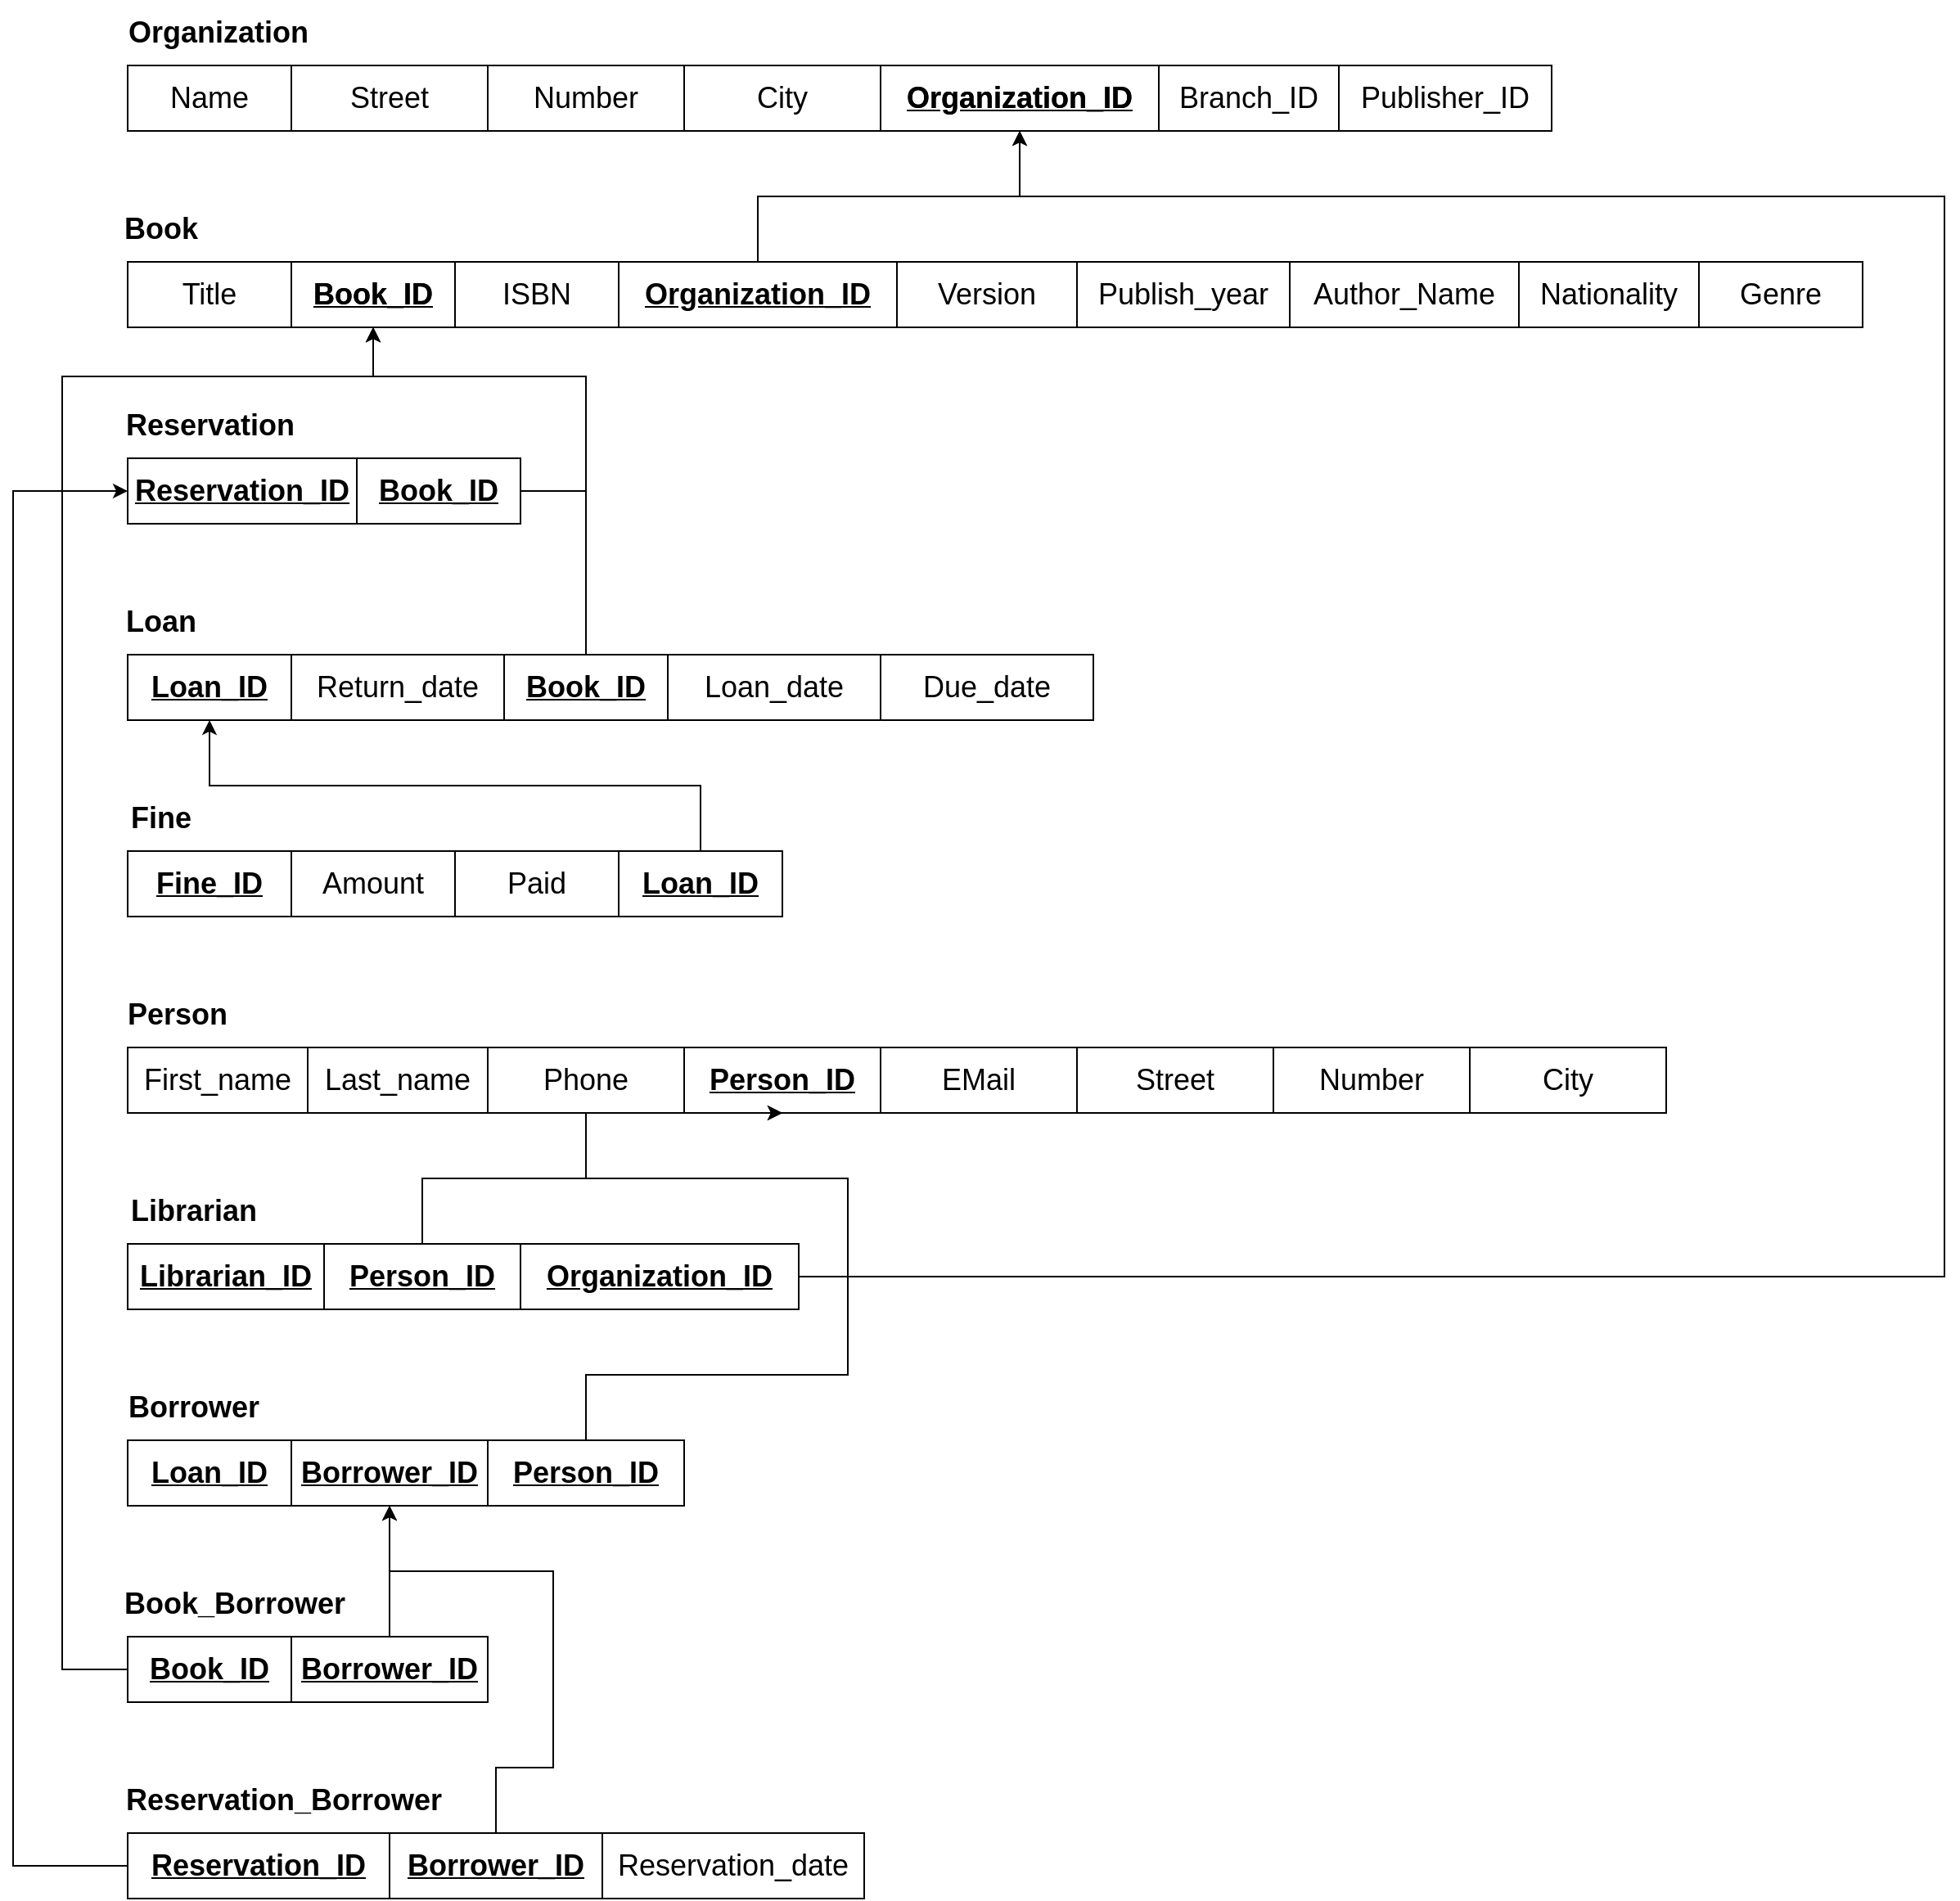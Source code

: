 <mxfile version="20.3.0" type="device"><diagram id="R2lEEEUBdFMjLlhIrx00" name="Page-1"><mxGraphModel dx="2302" dy="1225" grid="1" gridSize="10" guides="1" tooltips="1" connect="1" arrows="1" fold="1" page="1" pageScale="1" pageWidth="850" pageHeight="1100" math="0" shadow="0" extFonts="Permanent Marker^https://fonts.googleapis.com/css?family=Permanent+Marker"><root><mxCell id="0"/><mxCell id="1" parent="0"/><mxCell id="3N9pXRzrCpbUJ6rccx5e-1" value="Organization" style="text;strokeColor=none;fillColor=none;html=1;fontSize=18;fontStyle=1;verticalAlign=middle;align=center;" parent="1" vertex="1"><mxGeometry x="130" y="120" width="90" height="40" as="geometry"/></mxCell><mxCell id="3N9pXRzrCpbUJ6rccx5e-2" value="Book" style="text;strokeColor=none;fillColor=none;html=1;fontSize=18;fontStyle=1;verticalAlign=middle;align=center;" parent="1" vertex="1"><mxGeometry x="100" y="240" width="80" height="40" as="geometry"/></mxCell><mxCell id="3N9pXRzrCpbUJ6rccx5e-7" value="Person" style="text;strokeColor=none;fillColor=none;html=1;fontSize=18;fontStyle=1;verticalAlign=middle;align=center;" parent="1" vertex="1"><mxGeometry x="100" y="720" width="100" height="40" as="geometry"/></mxCell><mxCell id="3N9pXRzrCpbUJ6rccx5e-9" value="Reservation" style="text;strokeColor=none;fillColor=none;html=1;fontSize=18;fontStyle=1;verticalAlign=middle;align=center;" parent="1" vertex="1"><mxGeometry x="120" y="360" width="100" height="40" as="geometry"/></mxCell><mxCell id="3N9pXRzrCpbUJ6rccx5e-10" value="Loan" style="text;strokeColor=none;fillColor=none;html=1;fontSize=18;fontStyle=1;verticalAlign=middle;align=center;" parent="1" vertex="1"><mxGeometry x="90" y="480" width="100" height="40" as="geometry"/></mxCell><mxCell id="3N9pXRzrCpbUJ6rccx5e-11" value="Fine" style="text;strokeColor=none;fillColor=none;html=1;fontSize=18;fontStyle=1;verticalAlign=middle;align=center;" parent="1" vertex="1"><mxGeometry x="90" y="600" width="100" height="40" as="geometry"/></mxCell><mxCell id="3N9pXRzrCpbUJ6rccx5e-167" value="Name" style="whiteSpace=wrap;html=1;align=center;strokeColor=default;fontSize=18;fillColor=none;" parent="1" vertex="1"><mxGeometry x="120" y="160" width="100" height="40" as="geometry"/></mxCell><mxCell id="3N9pXRzrCpbUJ6rccx5e-168" value="Title" style="whiteSpace=wrap;html=1;align=center;strokeColor=default;fontSize=18;fillColor=none;" parent="1" vertex="1"><mxGeometry x="120" y="280" width="100" height="40" as="geometry"/></mxCell><mxCell id="3N9pXRzrCpbUJ6rccx5e-175" value="Reservation_ID" style="whiteSpace=wrap;html=1;align=center;strokeColor=default;fontSize=18;fillColor=none;fontStyle=5" parent="1" vertex="1"><mxGeometry x="120" y="400" width="140" height="40" as="geometry"/></mxCell><mxCell id="3N9pXRzrCpbUJ6rccx5e-176" value="Loan_ID" style="whiteSpace=wrap;html=1;align=center;strokeColor=default;fontSize=18;fillColor=none;fontStyle=5" parent="1" vertex="1"><mxGeometry x="120" y="520" width="100" height="40" as="geometry"/></mxCell><mxCell id="3N9pXRzrCpbUJ6rccx5e-177" value="Fine_ID" style="whiteSpace=wrap;html=1;align=center;strokeColor=default;fontSize=18;fillColor=none;fontStyle=5" parent="1" vertex="1"><mxGeometry x="120" y="640" width="100" height="40" as="geometry"/></mxCell><mxCell id="3N9pXRzrCpbUJ6rccx5e-178" value="Genre" style="whiteSpace=wrap;html=1;align=center;strokeColor=default;fontSize=18;fillColor=none;" parent="1" vertex="1"><mxGeometry x="1080" y="280" width="100" height="40" as="geometry"/></mxCell><mxCell id="3N9pXRzrCpbUJ6rccx5e-180" value="Phone" style="whiteSpace=wrap;html=1;align=center;strokeColor=default;fontSize=18;fillColor=none;" parent="1" vertex="1"><mxGeometry x="340" y="760" width="120" height="40" as="geometry"/></mxCell><mxCell id="3N9pXRzrCpbUJ6rccx5e-181" value="&lt;b&gt;Person_ID&lt;/b&gt;" style="whiteSpace=wrap;html=1;align=center;strokeColor=default;fontSize=18;fillColor=none;fontStyle=4" parent="1" vertex="1"><mxGeometry x="460" y="760" width="120" height="40" as="geometry"/></mxCell><mxCell id="3N9pXRzrCpbUJ6rccx5e-182" value="EMail" style="whiteSpace=wrap;html=1;align=center;strokeColor=default;fontSize=18;fillColor=none;" parent="1" vertex="1"><mxGeometry x="580" y="760" width="120" height="40" as="geometry"/></mxCell><mxCell id="3N9pXRzrCpbUJ6rccx5e-191" value="&lt;b&gt;Organization_ID&lt;/b&gt;" style="whiteSpace=wrap;html=1;align=center;strokeColor=default;fontSize=18;fillColor=none;" parent="1" vertex="1"><mxGeometry x="580" y="160" width="170" height="40" as="geometry"/></mxCell><mxCell id="3N9pXRzrCpbUJ6rccx5e-192" value="Branch_ID" style="whiteSpace=wrap;html=1;align=center;strokeColor=default;fontSize=18;fillColor=none;" parent="1" vertex="1"><mxGeometry x="750" y="160" width="110" height="40" as="geometry"/></mxCell><mxCell id="3N9pXRzrCpbUJ6rccx5e-193" value="Publisher_ID" style="whiteSpace=wrap;html=1;align=center;strokeColor=default;fontSize=18;fillColor=none;" parent="1" vertex="1"><mxGeometry x="860" y="160" width="130" height="40" as="geometry"/></mxCell><mxCell id="3N9pXRzrCpbUJ6rccx5e-194" value="Book_ID" style="whiteSpace=wrap;html=1;align=center;strokeColor=default;fontSize=18;fillColor=none;fontStyle=1" parent="1" vertex="1"><mxGeometry x="220" y="280" width="100" height="40" as="geometry"/></mxCell><mxCell id="3N9pXRzrCpbUJ6rccx5e-195" value="ISBN" style="whiteSpace=wrap;html=1;align=center;strokeColor=default;fontSize=18;fillColor=none;" parent="1" vertex="1"><mxGeometry x="320" y="280" width="100" height="40" as="geometry"/></mxCell><mxCell id="3N9pXRzrCpbUJ6rccx5e-208" value="&lt;b&gt;Organization_ID&lt;/b&gt;" style="whiteSpace=wrap;html=1;align=center;strokeColor=default;fontSize=18;fillColor=none;fontStyle=4" parent="1" vertex="1"><mxGeometry x="580" y="160" width="170" height="40" as="geometry"/></mxCell><mxCell id="3N9pXRzrCpbUJ6rccx5e-209" value="Book_ID" style="whiteSpace=wrap;html=1;align=center;strokeColor=default;fontSize=18;fillColor=none;fontStyle=5" parent="1" vertex="1"><mxGeometry x="220" y="280" width="100" height="40" as="geometry"/></mxCell><mxCell id="3N9pXRzrCpbUJ6rccx5e-213" style="edgeStyle=orthogonalEdgeStyle;rounded=0;orthogonalLoop=1;jettySize=auto;html=1;entryX=0.5;entryY=1;entryDx=0;entryDy=0;fontSize=18;" parent="1" source="3N9pXRzrCpbUJ6rccx5e-211" target="3N9pXRzrCpbUJ6rccx5e-209" edge="1"><mxGeometry relative="1" as="geometry"><Array as="points"><mxPoint x="400" y="420"/><mxPoint x="400" y="350"/><mxPoint x="270" y="350"/></Array></mxGeometry></mxCell><mxCell id="3N9pXRzrCpbUJ6rccx5e-211" value="Book_ID" style="whiteSpace=wrap;html=1;align=center;strokeColor=default;fontSize=18;fillColor=none;fontStyle=5" parent="1" vertex="1"><mxGeometry x="260" y="400" width="100" height="40" as="geometry"/></mxCell><mxCell id="3N9pXRzrCpbUJ6rccx5e-216" style="edgeStyle=orthogonalEdgeStyle;rounded=0;orthogonalLoop=1;jettySize=auto;html=1;entryX=0.5;entryY=1;entryDx=0;entryDy=0;fontSize=18;" parent="1" source="3N9pXRzrCpbUJ6rccx5e-215" target="3N9pXRzrCpbUJ6rccx5e-208" edge="1"><mxGeometry relative="1" as="geometry"/></mxCell><mxCell id="3N9pXRzrCpbUJ6rccx5e-215" value="&lt;b&gt;Organization_ID&lt;/b&gt;" style="whiteSpace=wrap;html=1;align=center;strokeColor=default;fontSize=18;fillColor=none;fontStyle=4" parent="1" vertex="1"><mxGeometry x="420" y="280" width="170" height="40" as="geometry"/></mxCell><mxCell id="3N9pXRzrCpbUJ6rccx5e-217" value="Version" style="whiteSpace=wrap;html=1;align=center;strokeColor=default;fontSize=18;fillColor=none;" parent="1" vertex="1"><mxGeometry x="590" y="280" width="110" height="40" as="geometry"/></mxCell><mxCell id="3N9pXRzrCpbUJ6rccx5e-218" value="Publish_year" style="whiteSpace=wrap;html=1;align=center;strokeColor=default;fontSize=18;fillColor=none;" parent="1" vertex="1"><mxGeometry x="700" y="280" width="130" height="40" as="geometry"/></mxCell><mxCell id="3N9pXRzrCpbUJ6rccx5e-227" value="Return_date" style="whiteSpace=wrap;html=1;align=center;strokeColor=default;fontSize=18;fillColor=none;" parent="1" vertex="1"><mxGeometry x="220" y="520" width="130" height="40" as="geometry"/></mxCell><mxCell id="3N9pXRzrCpbUJ6rccx5e-228" value="Amount" style="whiteSpace=wrap;html=1;align=center;strokeColor=default;fontSize=18;fillColor=none;" parent="1" vertex="1"><mxGeometry x="220" y="640" width="100" height="40" as="geometry"/></mxCell><mxCell id="3N9pXRzrCpbUJ6rccx5e-229" value="Paid" style="whiteSpace=wrap;html=1;align=center;strokeColor=default;fontSize=18;fillColor=none;" parent="1" vertex="1"><mxGeometry x="320" y="640" width="100" height="40" as="geometry"/></mxCell><mxCell id="3N9pXRzrCpbUJ6rccx5e-234" style="edgeStyle=orthogonalEdgeStyle;rounded=0;orthogonalLoop=1;jettySize=auto;html=1;entryX=0.5;entryY=1;entryDx=0;entryDy=0;fontSize=18;" parent="1" source="3N9pXRzrCpbUJ6rccx5e-230" target="3N9pXRzrCpbUJ6rccx5e-209" edge="1"><mxGeometry relative="1" as="geometry"><Array as="points"><mxPoint x="400" y="350"/><mxPoint x="270" y="350"/></Array></mxGeometry></mxCell><mxCell id="3N9pXRzrCpbUJ6rccx5e-230" value="Book_ID" style="whiteSpace=wrap;html=1;align=center;strokeColor=default;fontSize=18;fillColor=none;fontStyle=5" parent="1" vertex="1"><mxGeometry x="350" y="520" width="100" height="40" as="geometry"/></mxCell><mxCell id="3N9pXRzrCpbUJ6rccx5e-235" value="Loan_date" style="whiteSpace=wrap;html=1;align=center;strokeColor=default;fontSize=18;fillColor=none;" parent="1" vertex="1"><mxGeometry x="450" y="520" width="130" height="40" as="geometry"/></mxCell><mxCell id="3N9pXRzrCpbUJ6rccx5e-236" value="Due_date" style="whiteSpace=wrap;html=1;align=center;strokeColor=default;fontSize=18;fillColor=none;" parent="1" vertex="1"><mxGeometry x="580" y="520" width="130" height="40" as="geometry"/></mxCell><mxCell id="3N9pXRzrCpbUJ6rccx5e-238" style="edgeStyle=orthogonalEdgeStyle;rounded=0;orthogonalLoop=1;jettySize=auto;html=1;entryX=0.5;entryY=1;entryDx=0;entryDy=0;fontSize=18;" parent="1" source="3N9pXRzrCpbUJ6rccx5e-237" target="3N9pXRzrCpbUJ6rccx5e-176" edge="1"><mxGeometry relative="1" as="geometry"><Array as="points"><mxPoint x="470" y="600"/><mxPoint x="170" y="600"/></Array></mxGeometry></mxCell><mxCell id="3N9pXRzrCpbUJ6rccx5e-237" value="Loan_ID" style="whiteSpace=wrap;html=1;align=center;strokeColor=default;fontSize=18;fillColor=none;fontStyle=5" parent="1" vertex="1"><mxGeometry x="420" y="640" width="100" height="40" as="geometry"/></mxCell><mxCell id="3N9pXRzrCpbUJ6rccx5e-246" value="Librarian" style="text;strokeColor=none;fillColor=none;html=1;fontSize=18;fontStyle=1;verticalAlign=middle;align=center;" parent="1" vertex="1"><mxGeometry x="110" y="840" width="100" height="40" as="geometry"/></mxCell><mxCell id="3N9pXRzrCpbUJ6rccx5e-251" value="Borrower" style="text;strokeColor=none;fillColor=none;html=1;fontSize=18;fontStyle=1;verticalAlign=middle;align=center;" parent="1" vertex="1"><mxGeometry x="110" y="960" width="100" height="40" as="geometry"/></mxCell><mxCell id="3N9pXRzrCpbUJ6rccx5e-256" value="Librarian_ID" style="whiteSpace=wrap;html=1;align=center;strokeColor=default;fontSize=18;fillColor=none;fontStyle=5" parent="1" vertex="1"><mxGeometry x="120" y="880" width="120" height="40" as="geometry"/></mxCell><mxCell id="3N9pXRzrCpbUJ6rccx5e-257" value="Borrower_ID" style="whiteSpace=wrap;html=1;align=center;strokeColor=default;fontSize=18;fillColor=none;fontStyle=5" parent="1" vertex="1"><mxGeometry x="220" y="1000" width="120" height="40" as="geometry"/></mxCell><mxCell id="3N9pXRzrCpbUJ6rccx5e-260" style="edgeStyle=orthogonalEdgeStyle;rounded=0;orthogonalLoop=1;jettySize=auto;html=1;entryX=0.5;entryY=1;entryDx=0;entryDy=0;fontSize=18;" parent="1" source="3N9pXRzrCpbUJ6rccx5e-258" target="3N9pXRzrCpbUJ6rccx5e-181" edge="1"><mxGeometry relative="1" as="geometry"><Array as="points"><mxPoint x="300" y="840"/><mxPoint x="400" y="840"/></Array></mxGeometry></mxCell><mxCell id="3N9pXRzrCpbUJ6rccx5e-258" value="&lt;b&gt;Person_ID&lt;/b&gt;" style="whiteSpace=wrap;html=1;align=center;strokeColor=default;fontSize=18;fillColor=none;fontStyle=4" parent="1" vertex="1"><mxGeometry x="240" y="880" width="120" height="40" as="geometry"/></mxCell><mxCell id="3N9pXRzrCpbUJ6rccx5e-261" style="edgeStyle=orthogonalEdgeStyle;rounded=0;orthogonalLoop=1;jettySize=auto;html=1;exitX=0.5;exitY=0;exitDx=0;exitDy=0;entryX=0.5;entryY=1;entryDx=0;entryDy=0;fontSize=18;" parent="1" source="3N9pXRzrCpbUJ6rccx5e-259" target="3N9pXRzrCpbUJ6rccx5e-181" edge="1"><mxGeometry relative="1" as="geometry"><Array as="points"><mxPoint x="400" y="960"/><mxPoint x="560" y="960"/><mxPoint x="560" y="840"/><mxPoint x="400" y="840"/></Array></mxGeometry></mxCell><mxCell id="3N9pXRzrCpbUJ6rccx5e-259" value="&lt;b&gt;Person_ID&lt;/b&gt;" style="whiteSpace=wrap;html=1;align=center;strokeColor=default;fontSize=18;fillColor=none;fontStyle=4" parent="1" vertex="1"><mxGeometry x="340" y="1000" width="120" height="40" as="geometry"/></mxCell><mxCell id="3N9pXRzrCpbUJ6rccx5e-262" value="Loan_ID" style="whiteSpace=wrap;html=1;align=center;strokeColor=default;fontSize=18;fillColor=none;fontStyle=5" parent="1" vertex="1"><mxGeometry x="120" y="1000" width="100" height="40" as="geometry"/></mxCell><mxCell id="3N9pXRzrCpbUJ6rccx5e-264" value="Book_Borrower" style="text;strokeColor=none;fillColor=none;html=1;fontSize=18;fontStyle=1;verticalAlign=middle;align=center;" parent="1" vertex="1"><mxGeometry x="130" y="1080" width="110" height="40" as="geometry"/></mxCell><mxCell id="3N9pXRzrCpbUJ6rccx5e-270" style="edgeStyle=orthogonalEdgeStyle;rounded=0;orthogonalLoop=1;jettySize=auto;html=1;fontSize=18;entryX=0.5;entryY=1;entryDx=0;entryDy=0;" parent="1" source="3N9pXRzrCpbUJ6rccx5e-267" target="3N9pXRzrCpbUJ6rccx5e-209" edge="1"><mxGeometry relative="1" as="geometry"><mxPoint x="245" y="280" as="targetPoint"/><Array as="points"><mxPoint x="80" y="1140"/><mxPoint x="80" y="350"/><mxPoint x="270" y="350"/></Array></mxGeometry></mxCell><mxCell id="3N9pXRzrCpbUJ6rccx5e-267" value="Book_ID" style="whiteSpace=wrap;html=1;align=center;strokeColor=default;fontSize=18;fillColor=none;fontStyle=5" parent="1" vertex="1"><mxGeometry x="120" y="1120" width="100" height="40" as="geometry"/></mxCell><mxCell id="3N9pXRzrCpbUJ6rccx5e-269" style="edgeStyle=orthogonalEdgeStyle;rounded=0;orthogonalLoop=1;jettySize=auto;html=1;entryX=0.5;entryY=1;entryDx=0;entryDy=0;fontSize=18;" parent="1" source="3N9pXRzrCpbUJ6rccx5e-268" target="3N9pXRzrCpbUJ6rccx5e-257" edge="1"><mxGeometry relative="1" as="geometry"/></mxCell><mxCell id="3N9pXRzrCpbUJ6rccx5e-268" value="Borrower_ID" style="whiteSpace=wrap;html=1;align=center;strokeColor=default;fontSize=18;fillColor=none;fontStyle=5" parent="1" vertex="1"><mxGeometry x="220" y="1120" width="120" height="40" as="geometry"/></mxCell><mxCell id="3N9pXRzrCpbUJ6rccx5e-271" value="Reservation_Borrower" style="text;strokeColor=none;fillColor=none;html=1;fontSize=18;fontStyle=1;verticalAlign=middle;align=center;" parent="1" vertex="1"><mxGeometry x="160" y="1200" width="110" height="40" as="geometry"/></mxCell><mxCell id="3N9pXRzrCpbUJ6rccx5e-275" style="edgeStyle=orthogonalEdgeStyle;rounded=0;orthogonalLoop=1;jettySize=auto;html=1;entryX=0;entryY=0.5;entryDx=0;entryDy=0;fontSize=18;" parent="1" source="3N9pXRzrCpbUJ6rccx5e-272" target="3N9pXRzrCpbUJ6rccx5e-175" edge="1"><mxGeometry relative="1" as="geometry"><Array as="points"><mxPoint x="50" y="1260"/><mxPoint x="50" y="420"/></Array></mxGeometry></mxCell><mxCell id="3N9pXRzrCpbUJ6rccx5e-272" value="Reservation_ID" style="whiteSpace=wrap;html=1;align=center;strokeColor=default;fontSize=18;fillColor=none;fontStyle=5" parent="1" vertex="1"><mxGeometry x="120" y="1240" width="160" height="40" as="geometry"/></mxCell><mxCell id="3N9pXRzrCpbUJ6rccx5e-277" style="edgeStyle=orthogonalEdgeStyle;rounded=0;orthogonalLoop=1;jettySize=auto;html=1;entryX=0.5;entryY=1;entryDx=0;entryDy=0;fontSize=18;exitX=0.5;exitY=0;exitDx=0;exitDy=0;" parent="1" source="3N9pXRzrCpbUJ6rccx5e-273" target="3N9pXRzrCpbUJ6rccx5e-257" edge="1"><mxGeometry relative="1" as="geometry"><Array as="points"><mxPoint x="345" y="1200"/><mxPoint x="380" y="1200"/><mxPoint x="380" y="1080"/><mxPoint x="280" y="1080"/></Array></mxGeometry></mxCell><mxCell id="3N9pXRzrCpbUJ6rccx5e-273" value="Borrower_ID" style="whiteSpace=wrap;html=1;align=center;strokeColor=default;fontSize=18;fillColor=none;fontStyle=5" parent="1" vertex="1"><mxGeometry x="280" y="1240" width="130" height="40" as="geometry"/></mxCell><mxCell id="3N9pXRzrCpbUJ6rccx5e-274" value="Reservation_date" style="whiteSpace=wrap;html=1;align=center;strokeColor=default;fontSize=18;fillColor=none;" parent="1" vertex="1"><mxGeometry x="410" y="1240" width="160" height="40" as="geometry"/></mxCell><mxCell id="3N9pXRzrCpbUJ6rccx5e-279" style="edgeStyle=orthogonalEdgeStyle;rounded=0;orthogonalLoop=1;jettySize=auto;html=1;entryX=0.5;entryY=1;entryDx=0;entryDy=0;fontSize=18;" parent="1" source="3N9pXRzrCpbUJ6rccx5e-278" target="3N9pXRzrCpbUJ6rccx5e-208" edge="1"><mxGeometry relative="1" as="geometry"><Array as="points"><mxPoint x="1230" y="900"/><mxPoint x="1230" y="240"/><mxPoint x="665" y="240"/></Array></mxGeometry></mxCell><mxCell id="3N9pXRzrCpbUJ6rccx5e-278" value="&lt;b&gt;Organization_ID&lt;/b&gt;" style="whiteSpace=wrap;html=1;align=center;strokeColor=default;fontSize=18;fillColor=none;fontStyle=4" parent="1" vertex="1"><mxGeometry x="360" y="880" width="170" height="40" as="geometry"/></mxCell><mxCell id="w69w0hlKESF7Hr4Dqop_-2" value="Street" style="whiteSpace=wrap;html=1;align=center;strokeColor=default;fontSize=18;fillColor=none;" parent="1" vertex="1"><mxGeometry x="220" y="160" width="120" height="40" as="geometry"/></mxCell><mxCell id="w69w0hlKESF7Hr4Dqop_-3" value="First_name" style="whiteSpace=wrap;html=1;align=center;strokeColor=default;fontSize=18;fillColor=none;" parent="1" vertex="1"><mxGeometry x="120" y="760" width="110" height="40" as="geometry"/></mxCell><mxCell id="w69w0hlKESF7Hr4Dqop_-4" value="Author_Name" style="whiteSpace=wrap;html=1;align=center;strokeColor=default;fontSize=18;fillColor=none;" parent="1" vertex="1"><mxGeometry x="830" y="280" width="140" height="40" as="geometry"/></mxCell><mxCell id="j8ItXBWwKzQ6Chcg5zu0-1" value="Nationality" style="whiteSpace=wrap;html=1;align=center;strokeColor=default;fontSize=18;fillColor=none;" parent="1" vertex="1"><mxGeometry x="970" y="280" width="110" height="40" as="geometry"/></mxCell><mxCell id="lo5Fbl3dZ4u8TG2OoECj-1" value="Last_name" style="whiteSpace=wrap;html=1;align=center;strokeColor=default;fontSize=18;fillColor=none;" vertex="1" parent="1"><mxGeometry x="230" y="760" width="110" height="40" as="geometry"/></mxCell><mxCell id="lo5Fbl3dZ4u8TG2OoECj-2" value="City" style="whiteSpace=wrap;html=1;align=center;strokeColor=default;fontSize=18;fillColor=none;" vertex="1" parent="1"><mxGeometry x="460" y="160" width="120" height="40" as="geometry"/></mxCell><mxCell id="lo5Fbl3dZ4u8TG2OoECj-3" value="Number" style="whiteSpace=wrap;html=1;align=center;strokeColor=default;fontSize=18;fillColor=none;" vertex="1" parent="1"><mxGeometry x="340" y="160" width="120" height="40" as="geometry"/></mxCell><mxCell id="lo5Fbl3dZ4u8TG2OoECj-4" value="Street" style="whiteSpace=wrap;html=1;align=center;strokeColor=default;fontSize=18;fillColor=none;" vertex="1" parent="1"><mxGeometry x="700" y="760" width="120" height="40" as="geometry"/></mxCell><mxCell id="lo5Fbl3dZ4u8TG2OoECj-5" value="City" style="whiteSpace=wrap;html=1;align=center;strokeColor=default;fontSize=18;fillColor=none;" vertex="1" parent="1"><mxGeometry x="940" y="760" width="120" height="40" as="geometry"/></mxCell><mxCell id="lo5Fbl3dZ4u8TG2OoECj-6" value="Number" style="whiteSpace=wrap;html=1;align=center;strokeColor=default;fontSize=18;fillColor=none;" vertex="1" parent="1"><mxGeometry x="820" y="760" width="120" height="40" as="geometry"/></mxCell></root></mxGraphModel></diagram></mxfile>